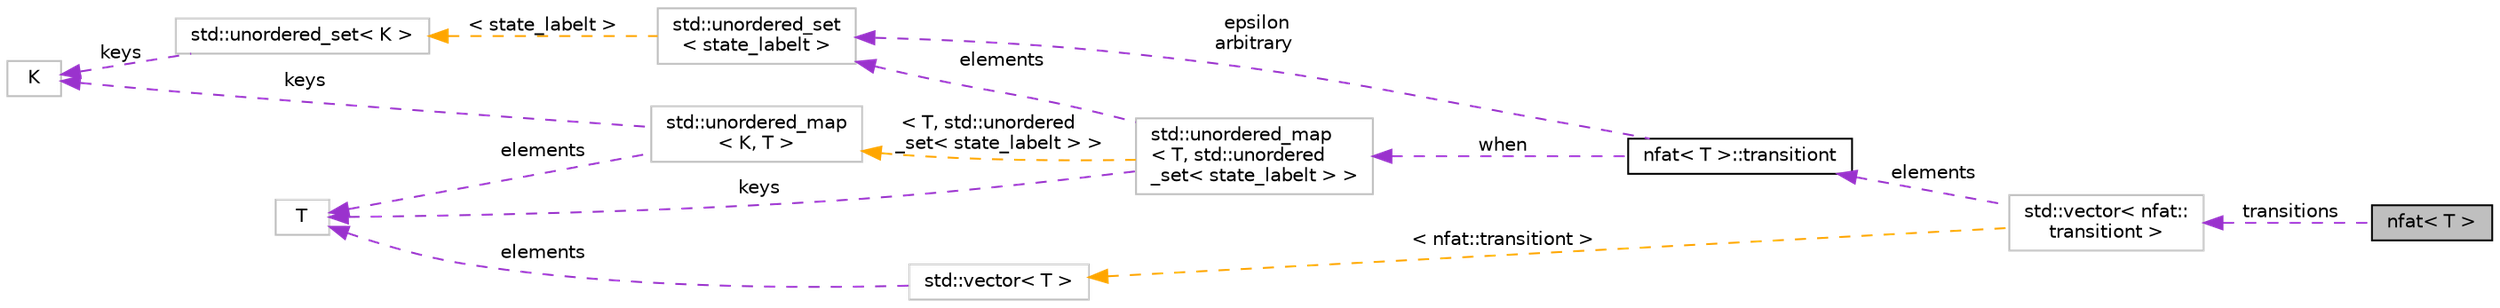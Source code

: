 digraph "nfat&lt; T &gt;"
{
 // LATEX_PDF_SIZE
  bgcolor="transparent";
  edge [fontname="Helvetica",fontsize="10",labelfontname="Helvetica",labelfontsize="10"];
  node [fontname="Helvetica",fontsize="10",shape=record];
  rankdir="LR";
  Node1 [label="nfat\< T \>",height=0.2,width=0.4,color="black", fillcolor="grey75", style="filled", fontcolor="black",tooltip="Very simple NFA implementation Not super performant, but should be good enough for our purposes."];
  Node2 -> Node1 [dir="back",color="darkorchid3",fontsize="10",style="dashed",label=" transitions" ,fontname="Helvetica"];
  Node2 [label="std::vector\< nfat::\ltransitiont \>",height=0.2,width=0.4,color="grey75",tooltip=" "];
  Node3 -> Node2 [dir="back",color="darkorchid3",fontsize="10",style="dashed",label=" elements" ,fontname="Helvetica"];
  Node3 [label="nfat\< T \>::transitiont",height=0.2,width=0.4,color="black",URL="$structnfat_1_1transitiont.html",tooltip=" "];
  Node4 -> Node3 [dir="back",color="darkorchid3",fontsize="10",style="dashed",label=" when" ,fontname="Helvetica"];
  Node4 [label="std::unordered_map\l\< T, std::unordered\l_set\< state_labelt \> \>",height=0.2,width=0.4,color="grey75",tooltip=" "];
  Node5 -> Node4 [dir="back",color="darkorchid3",fontsize="10",style="dashed",label=" elements" ,fontname="Helvetica"];
  Node5 [label="std::unordered_set\l\< state_labelt \>",height=0.2,width=0.4,color="grey75",tooltip=" "];
  Node6 -> Node5 [dir="back",color="orange",fontsize="10",style="dashed",label=" \< state_labelt \>" ,fontname="Helvetica"];
  Node6 [label="std::unordered_set\< K \>",height=0.2,width=0.4,color="grey75",tooltip="STL class."];
  Node7 -> Node6 [dir="back",color="darkorchid3",fontsize="10",style="dashed",label=" keys" ,fontname="Helvetica"];
  Node7 [label="K",height=0.2,width=0.4,color="grey75",tooltip=" "];
  Node8 -> Node4 [dir="back",color="darkorchid3",fontsize="10",style="dashed",label=" keys" ,fontname="Helvetica"];
  Node8 [label="T",height=0.2,width=0.4,color="grey75",tooltip=" "];
  Node9 -> Node4 [dir="back",color="orange",fontsize="10",style="dashed",label=" \< T, std::unordered\l_set\< state_labelt \> \>" ,fontname="Helvetica"];
  Node9 [label="std::unordered_map\l\< K, T \>",height=0.2,width=0.4,color="grey75",tooltip="STL class."];
  Node7 -> Node9 [dir="back",color="darkorchid3",fontsize="10",style="dashed",label=" keys" ,fontname="Helvetica"];
  Node8 -> Node9 [dir="back",color="darkorchid3",fontsize="10",style="dashed",label=" elements" ,fontname="Helvetica"];
  Node5 -> Node3 [dir="back",color="darkorchid3",fontsize="10",style="dashed",label=" epsilon\narbitrary" ,fontname="Helvetica"];
  Node10 -> Node2 [dir="back",color="orange",fontsize="10",style="dashed",label=" \< nfat::transitiont \>" ,fontname="Helvetica"];
  Node10 [label="std::vector\< T \>",height=0.2,width=0.4,color="grey75",tooltip="STL class."];
  Node8 -> Node10 [dir="back",color="darkorchid3",fontsize="10",style="dashed",label=" elements" ,fontname="Helvetica"];
}
